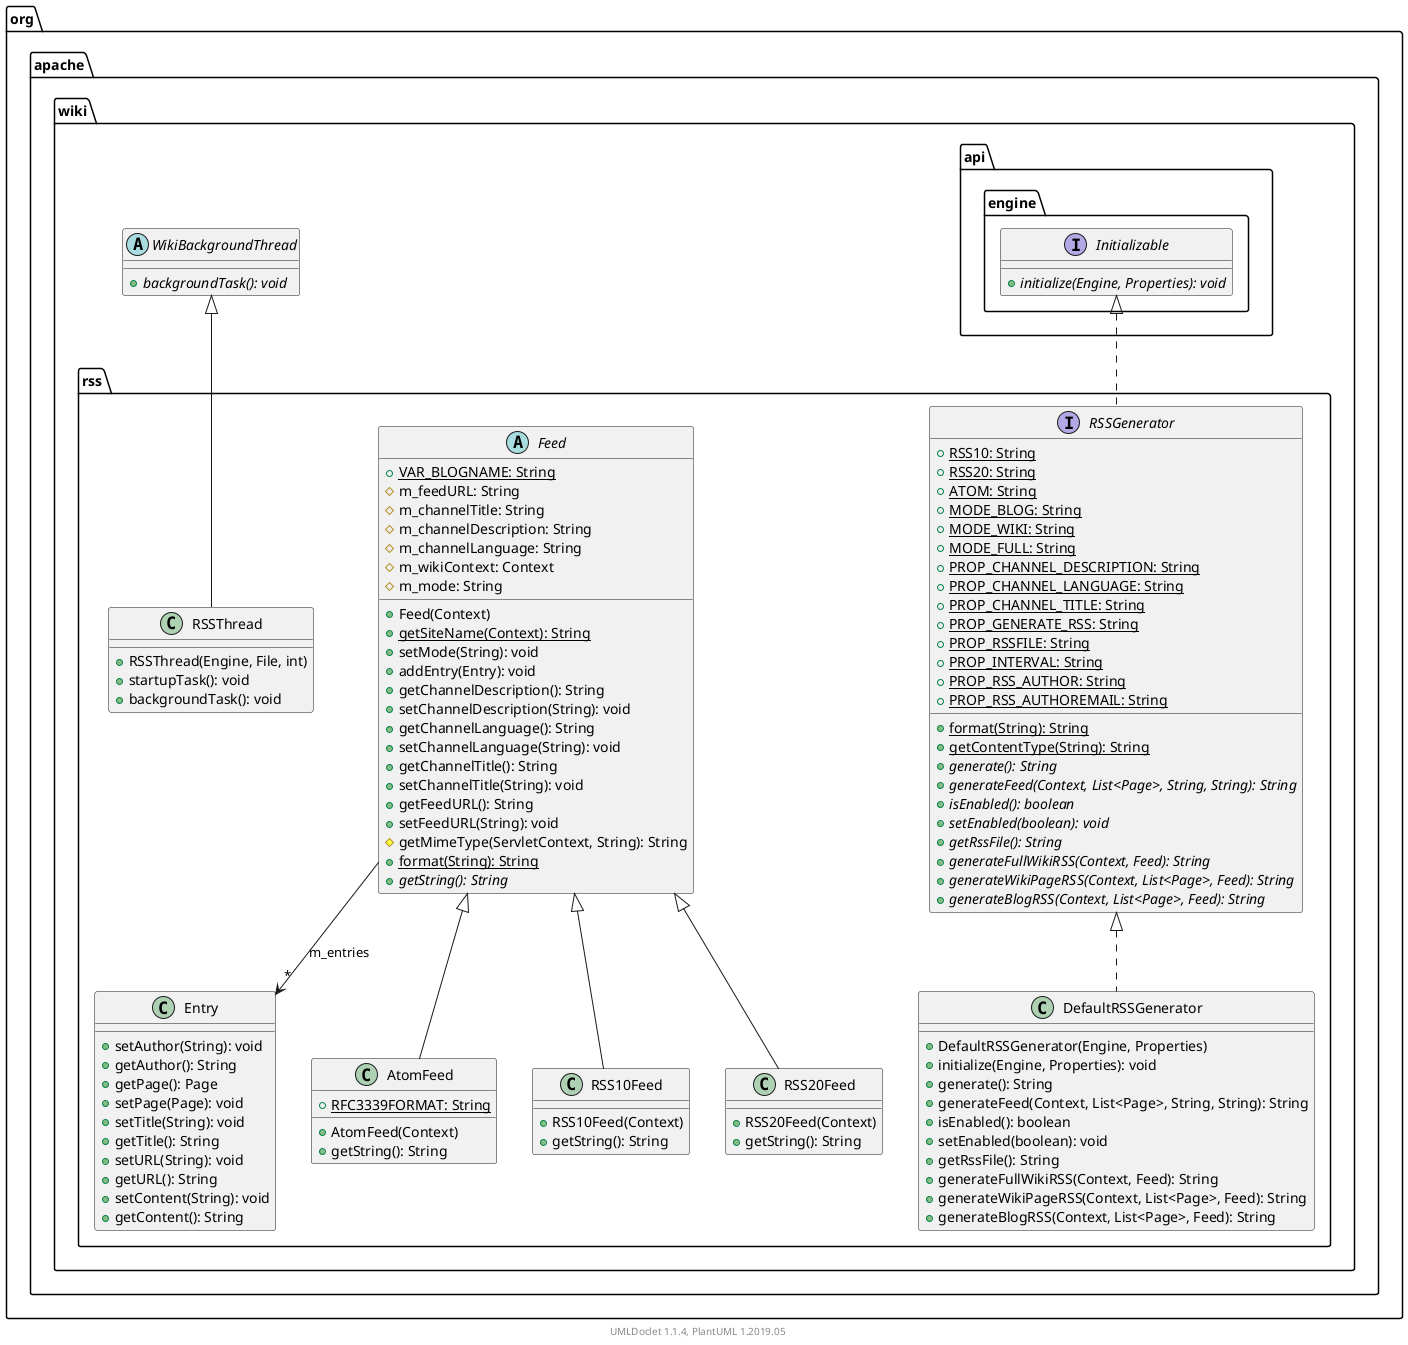 @startuml

    namespace org.apache.wiki.rss {

        class Entry [[Entry.html]] {
            +setAuthor(String): void
            +getAuthor(): String
            +getPage(): Page
            +setPage(Page): void
            +setTitle(String): void
            +getTitle(): String
            +setURL(String): void
            +getURL(): String
            +setContent(String): void
            +getContent(): String
        }

        class AtomFeed [[AtomFeed.html]] {
            {static} +RFC3339FORMAT: String
            +AtomFeed(Context)
            +getString(): String
        }

        interface RSSGenerator [[RSSGenerator.html]] {
            {static} +RSS10: String
            {static} +RSS20: String
            {static} +ATOM: String
            {static} +MODE_BLOG: String
            {static} +MODE_WIKI: String
            {static} +MODE_FULL: String
            {static} +PROP_CHANNEL_DESCRIPTION: String
            {static} +PROP_CHANNEL_LANGUAGE: String
            {static} +PROP_CHANNEL_TITLE: String
            {static} +PROP_GENERATE_RSS: String
            {static} +PROP_RSSFILE: String
            {static} +PROP_INTERVAL: String
            {static} +PROP_RSS_AUTHOR: String
            {static} +PROP_RSS_AUTHOREMAIL: String
            {static} +format(String): String
            {static} +getContentType(String): String
            {abstract} +generate(): String
            {abstract} +generateFeed(Context, List<Page>, String, String): String
            {abstract} +isEnabled(): boolean
            {abstract} +setEnabled(boolean): void
            {abstract} +getRssFile(): String
            {abstract} +generateFullWikiRSS(Context, Feed): String
            {abstract} +generateWikiPageRSS(Context, List<Page>, Feed): String
            {abstract} +generateBlogRSS(Context, List<Page>, Feed): String
        }

        abstract class Feed [[Feed.html]] {
            {static} +VAR_BLOGNAME: String
            #m_feedURL: String
            #m_channelTitle: String
            #m_channelDescription: String
            #m_channelLanguage: String
            #m_wikiContext: Context
            #m_mode: String
            +Feed(Context)
            {static} +getSiteName(Context): String
            +setMode(String): void
            +addEntry(Entry): void
            +getChannelDescription(): String
            +setChannelDescription(String): void
            +getChannelLanguage(): String
            +setChannelLanguage(String): void
            +getChannelTitle(): String
            +setChannelTitle(String): void
            +getFeedURL(): String
            +setFeedURL(String): void
            #getMimeType(ServletContext, String): String
            {static} +format(String): String
            {abstract} +getString(): String
        }

        class RSS10Feed [[RSS10Feed.html]] {
            +RSS10Feed(Context)
            +getString(): String
        }

        class RSSThread [[RSSThread.html]] {
            +RSSThread(Engine, File, int)
            +startupTask(): void
            +backgroundTask(): void
        }

        class RSS20Feed [[RSS20Feed.html]] {
            +RSS20Feed(Context)
            +getString(): String
        }

        class DefaultRSSGenerator [[DefaultRSSGenerator.html]] {
            +DefaultRSSGenerator(Engine, Properties)
            +initialize(Engine, Properties): void
            +generate(): String
            +generateFeed(Context, List<Page>, String, String): String
            +isEnabled(): boolean
            +setEnabled(boolean): void
            +getRssFile(): String
            +generateFullWikiRSS(Context, Feed): String
            +generateWikiPageRSS(Context, List<Page>, Feed): String
            +generateBlogRSS(Context, List<Page>, Feed): String
        }

        Feed <|-- AtomFeed

        interface org.apache.wiki.api.engine.Initializable {
            {abstract} +initialize(Engine, Properties): void
        }
        org.apache.wiki.api.engine.Initializable <|.. RSSGenerator

        Feed <|-- RSS10Feed

        abstract class org.apache.wiki.WikiBackgroundThread {
            {abstract} +backgroundTask(): void
        }
        org.apache.wiki.WikiBackgroundThread <|-- RSSThread

        Feed <|-- RSS20Feed

        RSSGenerator <|.. DefaultRSSGenerator

        Feed --> "*" Entry: m_entries

    }


    center footer UMLDoclet 1.1.4, PlantUML 1.2019.05
@enduml
